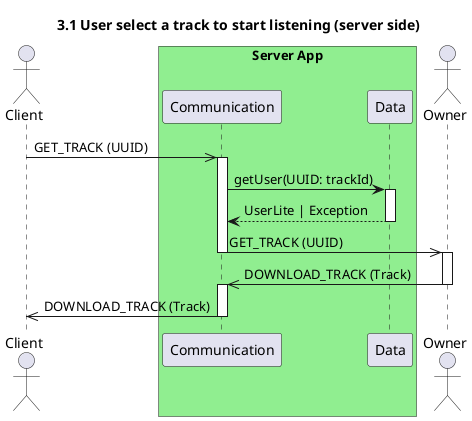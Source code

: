@startuml 3.1 User select a track to start listening (server side)
title 3.1 User select a track to start listening (server side)

actor "Client" as client
box "Server App" #LightGreen
    participant "Communication" as com
    participant "Data" as data
end box
actor "Owner" as owner

client ->> com : GET_TRACK (UUID)
activate com

com -> data : getUser(UUID: trackId)
activate data

data --> com : UserLite | Exception
deactivate data

com ->> owner : GET_TRACK (UUID)
deactivate com
activate owner

owner ->> com : DOWNLOAD_TRACK (Track)
deactivate owner
activate com

com ->> client : DOWNLOAD_TRACK (Track)
deactivate com

@enduml